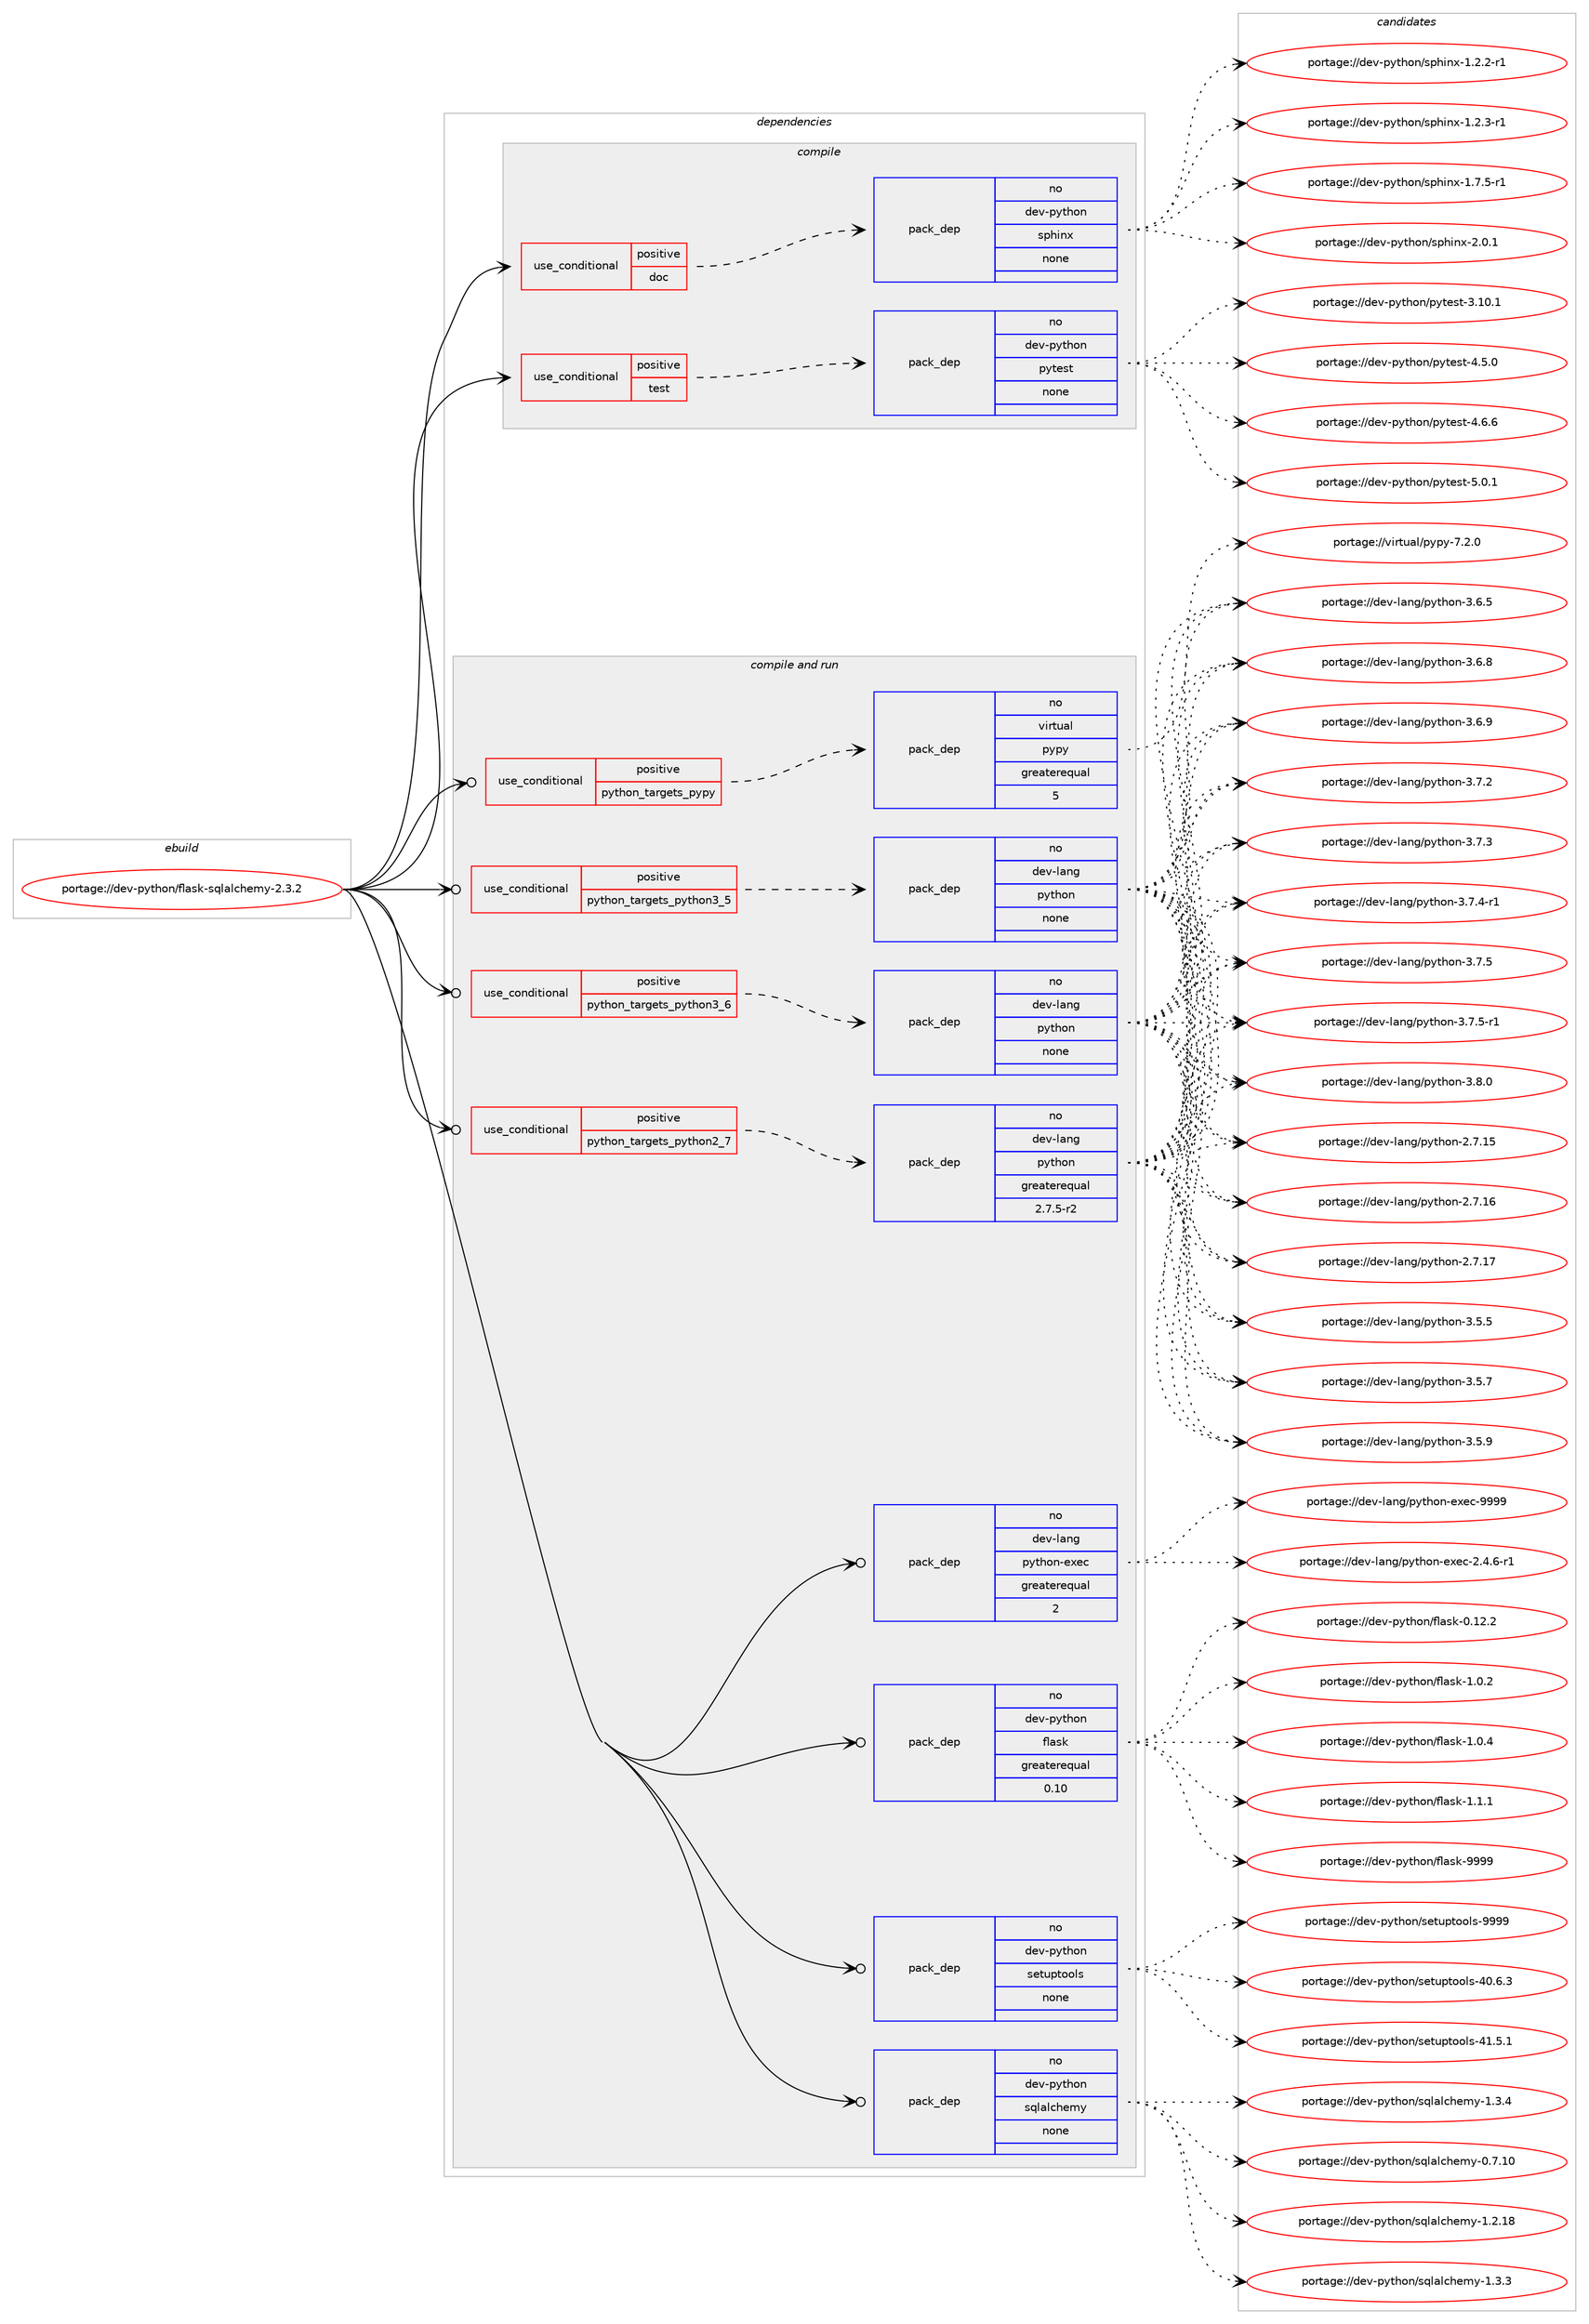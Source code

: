 digraph prolog {

# *************
# Graph options
# *************

newrank=true;
concentrate=true;
compound=true;
graph [rankdir=LR,fontname=Helvetica,fontsize=10,ranksep=1.5];#, ranksep=2.5, nodesep=0.2];
edge  [arrowhead=vee];
node  [fontname=Helvetica,fontsize=10];

# **********
# The ebuild
# **********

subgraph cluster_leftcol {
color=gray;
rank=same;
label=<<i>ebuild</i>>;
id [label="portage://dev-python/flask-sqlalchemy-2.3.2", color=red, width=4, href="../dev-python/flask-sqlalchemy-2.3.2.svg"];
}

# ****************
# The dependencies
# ****************

subgraph cluster_midcol {
color=gray;
label=<<i>dependencies</i>>;
subgraph cluster_compile {
fillcolor="#eeeeee";
style=filled;
label=<<i>compile</i>>;
subgraph cond28878 {
dependency140268 [label=<<TABLE BORDER="0" CELLBORDER="1" CELLSPACING="0" CELLPADDING="4"><TR><TD ROWSPAN="3" CELLPADDING="10">use_conditional</TD></TR><TR><TD>positive</TD></TR><TR><TD>doc</TD></TR></TABLE>>, shape=none, color=red];
subgraph pack108074 {
dependency140269 [label=<<TABLE BORDER="0" CELLBORDER="1" CELLSPACING="0" CELLPADDING="4" WIDTH="220"><TR><TD ROWSPAN="6" CELLPADDING="30">pack_dep</TD></TR><TR><TD WIDTH="110">no</TD></TR><TR><TD>dev-python</TD></TR><TR><TD>sphinx</TD></TR><TR><TD>none</TD></TR><TR><TD></TD></TR></TABLE>>, shape=none, color=blue];
}
dependency140268:e -> dependency140269:w [weight=20,style="dashed",arrowhead="vee"];
}
id:e -> dependency140268:w [weight=20,style="solid",arrowhead="vee"];
subgraph cond28879 {
dependency140270 [label=<<TABLE BORDER="0" CELLBORDER="1" CELLSPACING="0" CELLPADDING="4"><TR><TD ROWSPAN="3" CELLPADDING="10">use_conditional</TD></TR><TR><TD>positive</TD></TR><TR><TD>test</TD></TR></TABLE>>, shape=none, color=red];
subgraph pack108075 {
dependency140271 [label=<<TABLE BORDER="0" CELLBORDER="1" CELLSPACING="0" CELLPADDING="4" WIDTH="220"><TR><TD ROWSPAN="6" CELLPADDING="30">pack_dep</TD></TR><TR><TD WIDTH="110">no</TD></TR><TR><TD>dev-python</TD></TR><TR><TD>pytest</TD></TR><TR><TD>none</TD></TR><TR><TD></TD></TR></TABLE>>, shape=none, color=blue];
}
dependency140270:e -> dependency140271:w [weight=20,style="dashed",arrowhead="vee"];
}
id:e -> dependency140270:w [weight=20,style="solid",arrowhead="vee"];
}
subgraph cluster_compileandrun {
fillcolor="#eeeeee";
style=filled;
label=<<i>compile and run</i>>;
subgraph cond28880 {
dependency140272 [label=<<TABLE BORDER="0" CELLBORDER="1" CELLSPACING="0" CELLPADDING="4"><TR><TD ROWSPAN="3" CELLPADDING="10">use_conditional</TD></TR><TR><TD>positive</TD></TR><TR><TD>python_targets_pypy</TD></TR></TABLE>>, shape=none, color=red];
subgraph pack108076 {
dependency140273 [label=<<TABLE BORDER="0" CELLBORDER="1" CELLSPACING="0" CELLPADDING="4" WIDTH="220"><TR><TD ROWSPAN="6" CELLPADDING="30">pack_dep</TD></TR><TR><TD WIDTH="110">no</TD></TR><TR><TD>virtual</TD></TR><TR><TD>pypy</TD></TR><TR><TD>greaterequal</TD></TR><TR><TD>5</TD></TR></TABLE>>, shape=none, color=blue];
}
dependency140272:e -> dependency140273:w [weight=20,style="dashed",arrowhead="vee"];
}
id:e -> dependency140272:w [weight=20,style="solid",arrowhead="odotvee"];
subgraph cond28881 {
dependency140274 [label=<<TABLE BORDER="0" CELLBORDER="1" CELLSPACING="0" CELLPADDING="4"><TR><TD ROWSPAN="3" CELLPADDING="10">use_conditional</TD></TR><TR><TD>positive</TD></TR><TR><TD>python_targets_python2_7</TD></TR></TABLE>>, shape=none, color=red];
subgraph pack108077 {
dependency140275 [label=<<TABLE BORDER="0" CELLBORDER="1" CELLSPACING="0" CELLPADDING="4" WIDTH="220"><TR><TD ROWSPAN="6" CELLPADDING="30">pack_dep</TD></TR><TR><TD WIDTH="110">no</TD></TR><TR><TD>dev-lang</TD></TR><TR><TD>python</TD></TR><TR><TD>greaterequal</TD></TR><TR><TD>2.7.5-r2</TD></TR></TABLE>>, shape=none, color=blue];
}
dependency140274:e -> dependency140275:w [weight=20,style="dashed",arrowhead="vee"];
}
id:e -> dependency140274:w [weight=20,style="solid",arrowhead="odotvee"];
subgraph cond28882 {
dependency140276 [label=<<TABLE BORDER="0" CELLBORDER="1" CELLSPACING="0" CELLPADDING="4"><TR><TD ROWSPAN="3" CELLPADDING="10">use_conditional</TD></TR><TR><TD>positive</TD></TR><TR><TD>python_targets_python3_5</TD></TR></TABLE>>, shape=none, color=red];
subgraph pack108078 {
dependency140277 [label=<<TABLE BORDER="0" CELLBORDER="1" CELLSPACING="0" CELLPADDING="4" WIDTH="220"><TR><TD ROWSPAN="6" CELLPADDING="30">pack_dep</TD></TR><TR><TD WIDTH="110">no</TD></TR><TR><TD>dev-lang</TD></TR><TR><TD>python</TD></TR><TR><TD>none</TD></TR><TR><TD></TD></TR></TABLE>>, shape=none, color=blue];
}
dependency140276:e -> dependency140277:w [weight=20,style="dashed",arrowhead="vee"];
}
id:e -> dependency140276:w [weight=20,style="solid",arrowhead="odotvee"];
subgraph cond28883 {
dependency140278 [label=<<TABLE BORDER="0" CELLBORDER="1" CELLSPACING="0" CELLPADDING="4"><TR><TD ROWSPAN="3" CELLPADDING="10">use_conditional</TD></TR><TR><TD>positive</TD></TR><TR><TD>python_targets_python3_6</TD></TR></TABLE>>, shape=none, color=red];
subgraph pack108079 {
dependency140279 [label=<<TABLE BORDER="0" CELLBORDER="1" CELLSPACING="0" CELLPADDING="4" WIDTH="220"><TR><TD ROWSPAN="6" CELLPADDING="30">pack_dep</TD></TR><TR><TD WIDTH="110">no</TD></TR><TR><TD>dev-lang</TD></TR><TR><TD>python</TD></TR><TR><TD>none</TD></TR><TR><TD></TD></TR></TABLE>>, shape=none, color=blue];
}
dependency140278:e -> dependency140279:w [weight=20,style="dashed",arrowhead="vee"];
}
id:e -> dependency140278:w [weight=20,style="solid",arrowhead="odotvee"];
subgraph pack108080 {
dependency140280 [label=<<TABLE BORDER="0" CELLBORDER="1" CELLSPACING="0" CELLPADDING="4" WIDTH="220"><TR><TD ROWSPAN="6" CELLPADDING="30">pack_dep</TD></TR><TR><TD WIDTH="110">no</TD></TR><TR><TD>dev-lang</TD></TR><TR><TD>python-exec</TD></TR><TR><TD>greaterequal</TD></TR><TR><TD>2</TD></TR></TABLE>>, shape=none, color=blue];
}
id:e -> dependency140280:w [weight=20,style="solid",arrowhead="odotvee"];
subgraph pack108081 {
dependency140281 [label=<<TABLE BORDER="0" CELLBORDER="1" CELLSPACING="0" CELLPADDING="4" WIDTH="220"><TR><TD ROWSPAN="6" CELLPADDING="30">pack_dep</TD></TR><TR><TD WIDTH="110">no</TD></TR><TR><TD>dev-python</TD></TR><TR><TD>flask</TD></TR><TR><TD>greaterequal</TD></TR><TR><TD>0.10</TD></TR></TABLE>>, shape=none, color=blue];
}
id:e -> dependency140281:w [weight=20,style="solid",arrowhead="odotvee"];
subgraph pack108082 {
dependency140282 [label=<<TABLE BORDER="0" CELLBORDER="1" CELLSPACING="0" CELLPADDING="4" WIDTH="220"><TR><TD ROWSPAN="6" CELLPADDING="30">pack_dep</TD></TR><TR><TD WIDTH="110">no</TD></TR><TR><TD>dev-python</TD></TR><TR><TD>setuptools</TD></TR><TR><TD>none</TD></TR><TR><TD></TD></TR></TABLE>>, shape=none, color=blue];
}
id:e -> dependency140282:w [weight=20,style="solid",arrowhead="odotvee"];
subgraph pack108083 {
dependency140283 [label=<<TABLE BORDER="0" CELLBORDER="1" CELLSPACING="0" CELLPADDING="4" WIDTH="220"><TR><TD ROWSPAN="6" CELLPADDING="30">pack_dep</TD></TR><TR><TD WIDTH="110">no</TD></TR><TR><TD>dev-python</TD></TR><TR><TD>sqlalchemy</TD></TR><TR><TD>none</TD></TR><TR><TD></TD></TR></TABLE>>, shape=none, color=blue];
}
id:e -> dependency140283:w [weight=20,style="solid",arrowhead="odotvee"];
}
subgraph cluster_run {
fillcolor="#eeeeee";
style=filled;
label=<<i>run</i>>;
}
}

# **************
# The candidates
# **************

subgraph cluster_choices {
rank=same;
color=gray;
label=<<i>candidates</i>>;

subgraph choice108074 {
color=black;
nodesep=1;
choiceportage10010111845112121116104111110471151121041051101204549465046504511449 [label="portage://dev-python/sphinx-1.2.2-r1", color=red, width=4,href="../dev-python/sphinx-1.2.2-r1.svg"];
choiceportage10010111845112121116104111110471151121041051101204549465046514511449 [label="portage://dev-python/sphinx-1.2.3-r1", color=red, width=4,href="../dev-python/sphinx-1.2.3-r1.svg"];
choiceportage10010111845112121116104111110471151121041051101204549465546534511449 [label="portage://dev-python/sphinx-1.7.5-r1", color=red, width=4,href="../dev-python/sphinx-1.7.5-r1.svg"];
choiceportage1001011184511212111610411111047115112104105110120455046484649 [label="portage://dev-python/sphinx-2.0.1", color=red, width=4,href="../dev-python/sphinx-2.0.1.svg"];
dependency140269:e -> choiceportage10010111845112121116104111110471151121041051101204549465046504511449:w [style=dotted,weight="100"];
dependency140269:e -> choiceportage10010111845112121116104111110471151121041051101204549465046514511449:w [style=dotted,weight="100"];
dependency140269:e -> choiceportage10010111845112121116104111110471151121041051101204549465546534511449:w [style=dotted,weight="100"];
dependency140269:e -> choiceportage1001011184511212111610411111047115112104105110120455046484649:w [style=dotted,weight="100"];
}
subgraph choice108075 {
color=black;
nodesep=1;
choiceportage100101118451121211161041111104711212111610111511645514649484649 [label="portage://dev-python/pytest-3.10.1", color=red, width=4,href="../dev-python/pytest-3.10.1.svg"];
choiceportage1001011184511212111610411111047112121116101115116455246534648 [label="portage://dev-python/pytest-4.5.0", color=red, width=4,href="../dev-python/pytest-4.5.0.svg"];
choiceportage1001011184511212111610411111047112121116101115116455246544654 [label="portage://dev-python/pytest-4.6.6", color=red, width=4,href="../dev-python/pytest-4.6.6.svg"];
choiceportage1001011184511212111610411111047112121116101115116455346484649 [label="portage://dev-python/pytest-5.0.1", color=red, width=4,href="../dev-python/pytest-5.0.1.svg"];
dependency140271:e -> choiceportage100101118451121211161041111104711212111610111511645514649484649:w [style=dotted,weight="100"];
dependency140271:e -> choiceportage1001011184511212111610411111047112121116101115116455246534648:w [style=dotted,weight="100"];
dependency140271:e -> choiceportage1001011184511212111610411111047112121116101115116455246544654:w [style=dotted,weight="100"];
dependency140271:e -> choiceportage1001011184511212111610411111047112121116101115116455346484649:w [style=dotted,weight="100"];
}
subgraph choice108076 {
color=black;
nodesep=1;
choiceportage1181051141161179710847112121112121455546504648 [label="portage://virtual/pypy-7.2.0", color=red, width=4,href="../virtual/pypy-7.2.0.svg"];
dependency140273:e -> choiceportage1181051141161179710847112121112121455546504648:w [style=dotted,weight="100"];
}
subgraph choice108077 {
color=black;
nodesep=1;
choiceportage10010111845108971101034711212111610411111045504655464953 [label="portage://dev-lang/python-2.7.15", color=red, width=4,href="../dev-lang/python-2.7.15.svg"];
choiceportage10010111845108971101034711212111610411111045504655464954 [label="portage://dev-lang/python-2.7.16", color=red, width=4,href="../dev-lang/python-2.7.16.svg"];
choiceportage10010111845108971101034711212111610411111045504655464955 [label="portage://dev-lang/python-2.7.17", color=red, width=4,href="../dev-lang/python-2.7.17.svg"];
choiceportage100101118451089711010347112121116104111110455146534653 [label="portage://dev-lang/python-3.5.5", color=red, width=4,href="../dev-lang/python-3.5.5.svg"];
choiceportage100101118451089711010347112121116104111110455146534655 [label="portage://dev-lang/python-3.5.7", color=red, width=4,href="../dev-lang/python-3.5.7.svg"];
choiceportage100101118451089711010347112121116104111110455146534657 [label="portage://dev-lang/python-3.5.9", color=red, width=4,href="../dev-lang/python-3.5.9.svg"];
choiceportage100101118451089711010347112121116104111110455146544653 [label="portage://dev-lang/python-3.6.5", color=red, width=4,href="../dev-lang/python-3.6.5.svg"];
choiceportage100101118451089711010347112121116104111110455146544656 [label="portage://dev-lang/python-3.6.8", color=red, width=4,href="../dev-lang/python-3.6.8.svg"];
choiceportage100101118451089711010347112121116104111110455146544657 [label="portage://dev-lang/python-3.6.9", color=red, width=4,href="../dev-lang/python-3.6.9.svg"];
choiceportage100101118451089711010347112121116104111110455146554650 [label="portage://dev-lang/python-3.7.2", color=red, width=4,href="../dev-lang/python-3.7.2.svg"];
choiceportage100101118451089711010347112121116104111110455146554651 [label="portage://dev-lang/python-3.7.3", color=red, width=4,href="../dev-lang/python-3.7.3.svg"];
choiceportage1001011184510897110103471121211161041111104551465546524511449 [label="portage://dev-lang/python-3.7.4-r1", color=red, width=4,href="../dev-lang/python-3.7.4-r1.svg"];
choiceportage100101118451089711010347112121116104111110455146554653 [label="portage://dev-lang/python-3.7.5", color=red, width=4,href="../dev-lang/python-3.7.5.svg"];
choiceportage1001011184510897110103471121211161041111104551465546534511449 [label="portage://dev-lang/python-3.7.5-r1", color=red, width=4,href="../dev-lang/python-3.7.5-r1.svg"];
choiceportage100101118451089711010347112121116104111110455146564648 [label="portage://dev-lang/python-3.8.0", color=red, width=4,href="../dev-lang/python-3.8.0.svg"];
dependency140275:e -> choiceportage10010111845108971101034711212111610411111045504655464953:w [style=dotted,weight="100"];
dependency140275:e -> choiceportage10010111845108971101034711212111610411111045504655464954:w [style=dotted,weight="100"];
dependency140275:e -> choiceportage10010111845108971101034711212111610411111045504655464955:w [style=dotted,weight="100"];
dependency140275:e -> choiceportage100101118451089711010347112121116104111110455146534653:w [style=dotted,weight="100"];
dependency140275:e -> choiceportage100101118451089711010347112121116104111110455146534655:w [style=dotted,weight="100"];
dependency140275:e -> choiceportage100101118451089711010347112121116104111110455146534657:w [style=dotted,weight="100"];
dependency140275:e -> choiceportage100101118451089711010347112121116104111110455146544653:w [style=dotted,weight="100"];
dependency140275:e -> choiceportage100101118451089711010347112121116104111110455146544656:w [style=dotted,weight="100"];
dependency140275:e -> choiceportage100101118451089711010347112121116104111110455146544657:w [style=dotted,weight="100"];
dependency140275:e -> choiceportage100101118451089711010347112121116104111110455146554650:w [style=dotted,weight="100"];
dependency140275:e -> choiceportage100101118451089711010347112121116104111110455146554651:w [style=dotted,weight="100"];
dependency140275:e -> choiceportage1001011184510897110103471121211161041111104551465546524511449:w [style=dotted,weight="100"];
dependency140275:e -> choiceportage100101118451089711010347112121116104111110455146554653:w [style=dotted,weight="100"];
dependency140275:e -> choiceportage1001011184510897110103471121211161041111104551465546534511449:w [style=dotted,weight="100"];
dependency140275:e -> choiceportage100101118451089711010347112121116104111110455146564648:w [style=dotted,weight="100"];
}
subgraph choice108078 {
color=black;
nodesep=1;
choiceportage10010111845108971101034711212111610411111045504655464953 [label="portage://dev-lang/python-2.7.15", color=red, width=4,href="../dev-lang/python-2.7.15.svg"];
choiceportage10010111845108971101034711212111610411111045504655464954 [label="portage://dev-lang/python-2.7.16", color=red, width=4,href="../dev-lang/python-2.7.16.svg"];
choiceportage10010111845108971101034711212111610411111045504655464955 [label="portage://dev-lang/python-2.7.17", color=red, width=4,href="../dev-lang/python-2.7.17.svg"];
choiceportage100101118451089711010347112121116104111110455146534653 [label="portage://dev-lang/python-3.5.5", color=red, width=4,href="../dev-lang/python-3.5.5.svg"];
choiceportage100101118451089711010347112121116104111110455146534655 [label="portage://dev-lang/python-3.5.7", color=red, width=4,href="../dev-lang/python-3.5.7.svg"];
choiceportage100101118451089711010347112121116104111110455146534657 [label="portage://dev-lang/python-3.5.9", color=red, width=4,href="../dev-lang/python-3.5.9.svg"];
choiceportage100101118451089711010347112121116104111110455146544653 [label="portage://dev-lang/python-3.6.5", color=red, width=4,href="../dev-lang/python-3.6.5.svg"];
choiceportage100101118451089711010347112121116104111110455146544656 [label="portage://dev-lang/python-3.6.8", color=red, width=4,href="../dev-lang/python-3.6.8.svg"];
choiceportage100101118451089711010347112121116104111110455146544657 [label="portage://dev-lang/python-3.6.9", color=red, width=4,href="../dev-lang/python-3.6.9.svg"];
choiceportage100101118451089711010347112121116104111110455146554650 [label="portage://dev-lang/python-3.7.2", color=red, width=4,href="../dev-lang/python-3.7.2.svg"];
choiceportage100101118451089711010347112121116104111110455146554651 [label="portage://dev-lang/python-3.7.3", color=red, width=4,href="../dev-lang/python-3.7.3.svg"];
choiceportage1001011184510897110103471121211161041111104551465546524511449 [label="portage://dev-lang/python-3.7.4-r1", color=red, width=4,href="../dev-lang/python-3.7.4-r1.svg"];
choiceportage100101118451089711010347112121116104111110455146554653 [label="portage://dev-lang/python-3.7.5", color=red, width=4,href="../dev-lang/python-3.7.5.svg"];
choiceportage1001011184510897110103471121211161041111104551465546534511449 [label="portage://dev-lang/python-3.7.5-r1", color=red, width=4,href="../dev-lang/python-3.7.5-r1.svg"];
choiceportage100101118451089711010347112121116104111110455146564648 [label="portage://dev-lang/python-3.8.0", color=red, width=4,href="../dev-lang/python-3.8.0.svg"];
dependency140277:e -> choiceportage10010111845108971101034711212111610411111045504655464953:w [style=dotted,weight="100"];
dependency140277:e -> choiceportage10010111845108971101034711212111610411111045504655464954:w [style=dotted,weight="100"];
dependency140277:e -> choiceportage10010111845108971101034711212111610411111045504655464955:w [style=dotted,weight="100"];
dependency140277:e -> choiceportage100101118451089711010347112121116104111110455146534653:w [style=dotted,weight="100"];
dependency140277:e -> choiceportage100101118451089711010347112121116104111110455146534655:w [style=dotted,weight="100"];
dependency140277:e -> choiceportage100101118451089711010347112121116104111110455146534657:w [style=dotted,weight="100"];
dependency140277:e -> choiceportage100101118451089711010347112121116104111110455146544653:w [style=dotted,weight="100"];
dependency140277:e -> choiceportage100101118451089711010347112121116104111110455146544656:w [style=dotted,weight="100"];
dependency140277:e -> choiceportage100101118451089711010347112121116104111110455146544657:w [style=dotted,weight="100"];
dependency140277:e -> choiceportage100101118451089711010347112121116104111110455146554650:w [style=dotted,weight="100"];
dependency140277:e -> choiceportage100101118451089711010347112121116104111110455146554651:w [style=dotted,weight="100"];
dependency140277:e -> choiceportage1001011184510897110103471121211161041111104551465546524511449:w [style=dotted,weight="100"];
dependency140277:e -> choiceportage100101118451089711010347112121116104111110455146554653:w [style=dotted,weight="100"];
dependency140277:e -> choiceportage1001011184510897110103471121211161041111104551465546534511449:w [style=dotted,weight="100"];
dependency140277:e -> choiceportage100101118451089711010347112121116104111110455146564648:w [style=dotted,weight="100"];
}
subgraph choice108079 {
color=black;
nodesep=1;
choiceportage10010111845108971101034711212111610411111045504655464953 [label="portage://dev-lang/python-2.7.15", color=red, width=4,href="../dev-lang/python-2.7.15.svg"];
choiceportage10010111845108971101034711212111610411111045504655464954 [label="portage://dev-lang/python-2.7.16", color=red, width=4,href="../dev-lang/python-2.7.16.svg"];
choiceportage10010111845108971101034711212111610411111045504655464955 [label="portage://dev-lang/python-2.7.17", color=red, width=4,href="../dev-lang/python-2.7.17.svg"];
choiceportage100101118451089711010347112121116104111110455146534653 [label="portage://dev-lang/python-3.5.5", color=red, width=4,href="../dev-lang/python-3.5.5.svg"];
choiceportage100101118451089711010347112121116104111110455146534655 [label="portage://dev-lang/python-3.5.7", color=red, width=4,href="../dev-lang/python-3.5.7.svg"];
choiceportage100101118451089711010347112121116104111110455146534657 [label="portage://dev-lang/python-3.5.9", color=red, width=4,href="../dev-lang/python-3.5.9.svg"];
choiceportage100101118451089711010347112121116104111110455146544653 [label="portage://dev-lang/python-3.6.5", color=red, width=4,href="../dev-lang/python-3.6.5.svg"];
choiceportage100101118451089711010347112121116104111110455146544656 [label="portage://dev-lang/python-3.6.8", color=red, width=4,href="../dev-lang/python-3.6.8.svg"];
choiceportage100101118451089711010347112121116104111110455146544657 [label="portage://dev-lang/python-3.6.9", color=red, width=4,href="../dev-lang/python-3.6.9.svg"];
choiceportage100101118451089711010347112121116104111110455146554650 [label="portage://dev-lang/python-3.7.2", color=red, width=4,href="../dev-lang/python-3.7.2.svg"];
choiceportage100101118451089711010347112121116104111110455146554651 [label="portage://dev-lang/python-3.7.3", color=red, width=4,href="../dev-lang/python-3.7.3.svg"];
choiceportage1001011184510897110103471121211161041111104551465546524511449 [label="portage://dev-lang/python-3.7.4-r1", color=red, width=4,href="../dev-lang/python-3.7.4-r1.svg"];
choiceportage100101118451089711010347112121116104111110455146554653 [label="portage://dev-lang/python-3.7.5", color=red, width=4,href="../dev-lang/python-3.7.5.svg"];
choiceportage1001011184510897110103471121211161041111104551465546534511449 [label="portage://dev-lang/python-3.7.5-r1", color=red, width=4,href="../dev-lang/python-3.7.5-r1.svg"];
choiceportage100101118451089711010347112121116104111110455146564648 [label="portage://dev-lang/python-3.8.0", color=red, width=4,href="../dev-lang/python-3.8.0.svg"];
dependency140279:e -> choiceportage10010111845108971101034711212111610411111045504655464953:w [style=dotted,weight="100"];
dependency140279:e -> choiceportage10010111845108971101034711212111610411111045504655464954:w [style=dotted,weight="100"];
dependency140279:e -> choiceportage10010111845108971101034711212111610411111045504655464955:w [style=dotted,weight="100"];
dependency140279:e -> choiceportage100101118451089711010347112121116104111110455146534653:w [style=dotted,weight="100"];
dependency140279:e -> choiceportage100101118451089711010347112121116104111110455146534655:w [style=dotted,weight="100"];
dependency140279:e -> choiceportage100101118451089711010347112121116104111110455146534657:w [style=dotted,weight="100"];
dependency140279:e -> choiceportage100101118451089711010347112121116104111110455146544653:w [style=dotted,weight="100"];
dependency140279:e -> choiceportage100101118451089711010347112121116104111110455146544656:w [style=dotted,weight="100"];
dependency140279:e -> choiceportage100101118451089711010347112121116104111110455146544657:w [style=dotted,weight="100"];
dependency140279:e -> choiceportage100101118451089711010347112121116104111110455146554650:w [style=dotted,weight="100"];
dependency140279:e -> choiceportage100101118451089711010347112121116104111110455146554651:w [style=dotted,weight="100"];
dependency140279:e -> choiceportage1001011184510897110103471121211161041111104551465546524511449:w [style=dotted,weight="100"];
dependency140279:e -> choiceportage100101118451089711010347112121116104111110455146554653:w [style=dotted,weight="100"];
dependency140279:e -> choiceportage1001011184510897110103471121211161041111104551465546534511449:w [style=dotted,weight="100"];
dependency140279:e -> choiceportage100101118451089711010347112121116104111110455146564648:w [style=dotted,weight="100"];
}
subgraph choice108080 {
color=black;
nodesep=1;
choiceportage10010111845108971101034711212111610411111045101120101994550465246544511449 [label="portage://dev-lang/python-exec-2.4.6-r1", color=red, width=4,href="../dev-lang/python-exec-2.4.6-r1.svg"];
choiceportage10010111845108971101034711212111610411111045101120101994557575757 [label="portage://dev-lang/python-exec-9999", color=red, width=4,href="../dev-lang/python-exec-9999.svg"];
dependency140280:e -> choiceportage10010111845108971101034711212111610411111045101120101994550465246544511449:w [style=dotted,weight="100"];
dependency140280:e -> choiceportage10010111845108971101034711212111610411111045101120101994557575757:w [style=dotted,weight="100"];
}
subgraph choice108081 {
color=black;
nodesep=1;
choiceportage10010111845112121116104111110471021089711510745484649504650 [label="portage://dev-python/flask-0.12.2", color=red, width=4,href="../dev-python/flask-0.12.2.svg"];
choiceportage100101118451121211161041111104710210897115107454946484650 [label="portage://dev-python/flask-1.0.2", color=red, width=4,href="../dev-python/flask-1.0.2.svg"];
choiceportage100101118451121211161041111104710210897115107454946484652 [label="portage://dev-python/flask-1.0.4", color=red, width=4,href="../dev-python/flask-1.0.4.svg"];
choiceportage100101118451121211161041111104710210897115107454946494649 [label="portage://dev-python/flask-1.1.1", color=red, width=4,href="../dev-python/flask-1.1.1.svg"];
choiceportage1001011184511212111610411111047102108971151074557575757 [label="portage://dev-python/flask-9999", color=red, width=4,href="../dev-python/flask-9999.svg"];
dependency140281:e -> choiceportage10010111845112121116104111110471021089711510745484649504650:w [style=dotted,weight="100"];
dependency140281:e -> choiceportage100101118451121211161041111104710210897115107454946484650:w [style=dotted,weight="100"];
dependency140281:e -> choiceportage100101118451121211161041111104710210897115107454946484652:w [style=dotted,weight="100"];
dependency140281:e -> choiceportage100101118451121211161041111104710210897115107454946494649:w [style=dotted,weight="100"];
dependency140281:e -> choiceportage1001011184511212111610411111047102108971151074557575757:w [style=dotted,weight="100"];
}
subgraph choice108082 {
color=black;
nodesep=1;
choiceportage100101118451121211161041111104711510111611711211611111110811545524846544651 [label="portage://dev-python/setuptools-40.6.3", color=red, width=4,href="../dev-python/setuptools-40.6.3.svg"];
choiceportage100101118451121211161041111104711510111611711211611111110811545524946534649 [label="portage://dev-python/setuptools-41.5.1", color=red, width=4,href="../dev-python/setuptools-41.5.1.svg"];
choiceportage10010111845112121116104111110471151011161171121161111111081154557575757 [label="portage://dev-python/setuptools-9999", color=red, width=4,href="../dev-python/setuptools-9999.svg"];
dependency140282:e -> choiceportage100101118451121211161041111104711510111611711211611111110811545524846544651:w [style=dotted,weight="100"];
dependency140282:e -> choiceportage100101118451121211161041111104711510111611711211611111110811545524946534649:w [style=dotted,weight="100"];
dependency140282:e -> choiceportage10010111845112121116104111110471151011161171121161111111081154557575757:w [style=dotted,weight="100"];
}
subgraph choice108083 {
color=black;
nodesep=1;
choiceportage1001011184511212111610411111047115113108971089910410110912145484655464948 [label="portage://dev-python/sqlalchemy-0.7.10", color=red, width=4,href="../dev-python/sqlalchemy-0.7.10.svg"];
choiceportage1001011184511212111610411111047115113108971089910410110912145494650464956 [label="portage://dev-python/sqlalchemy-1.2.18", color=red, width=4,href="../dev-python/sqlalchemy-1.2.18.svg"];
choiceportage10010111845112121116104111110471151131089710899104101109121454946514651 [label="portage://dev-python/sqlalchemy-1.3.3", color=red, width=4,href="../dev-python/sqlalchemy-1.3.3.svg"];
choiceportage10010111845112121116104111110471151131089710899104101109121454946514652 [label="portage://dev-python/sqlalchemy-1.3.4", color=red, width=4,href="../dev-python/sqlalchemy-1.3.4.svg"];
dependency140283:e -> choiceportage1001011184511212111610411111047115113108971089910410110912145484655464948:w [style=dotted,weight="100"];
dependency140283:e -> choiceportage1001011184511212111610411111047115113108971089910410110912145494650464956:w [style=dotted,weight="100"];
dependency140283:e -> choiceportage10010111845112121116104111110471151131089710899104101109121454946514651:w [style=dotted,weight="100"];
dependency140283:e -> choiceportage10010111845112121116104111110471151131089710899104101109121454946514652:w [style=dotted,weight="100"];
}
}

}
